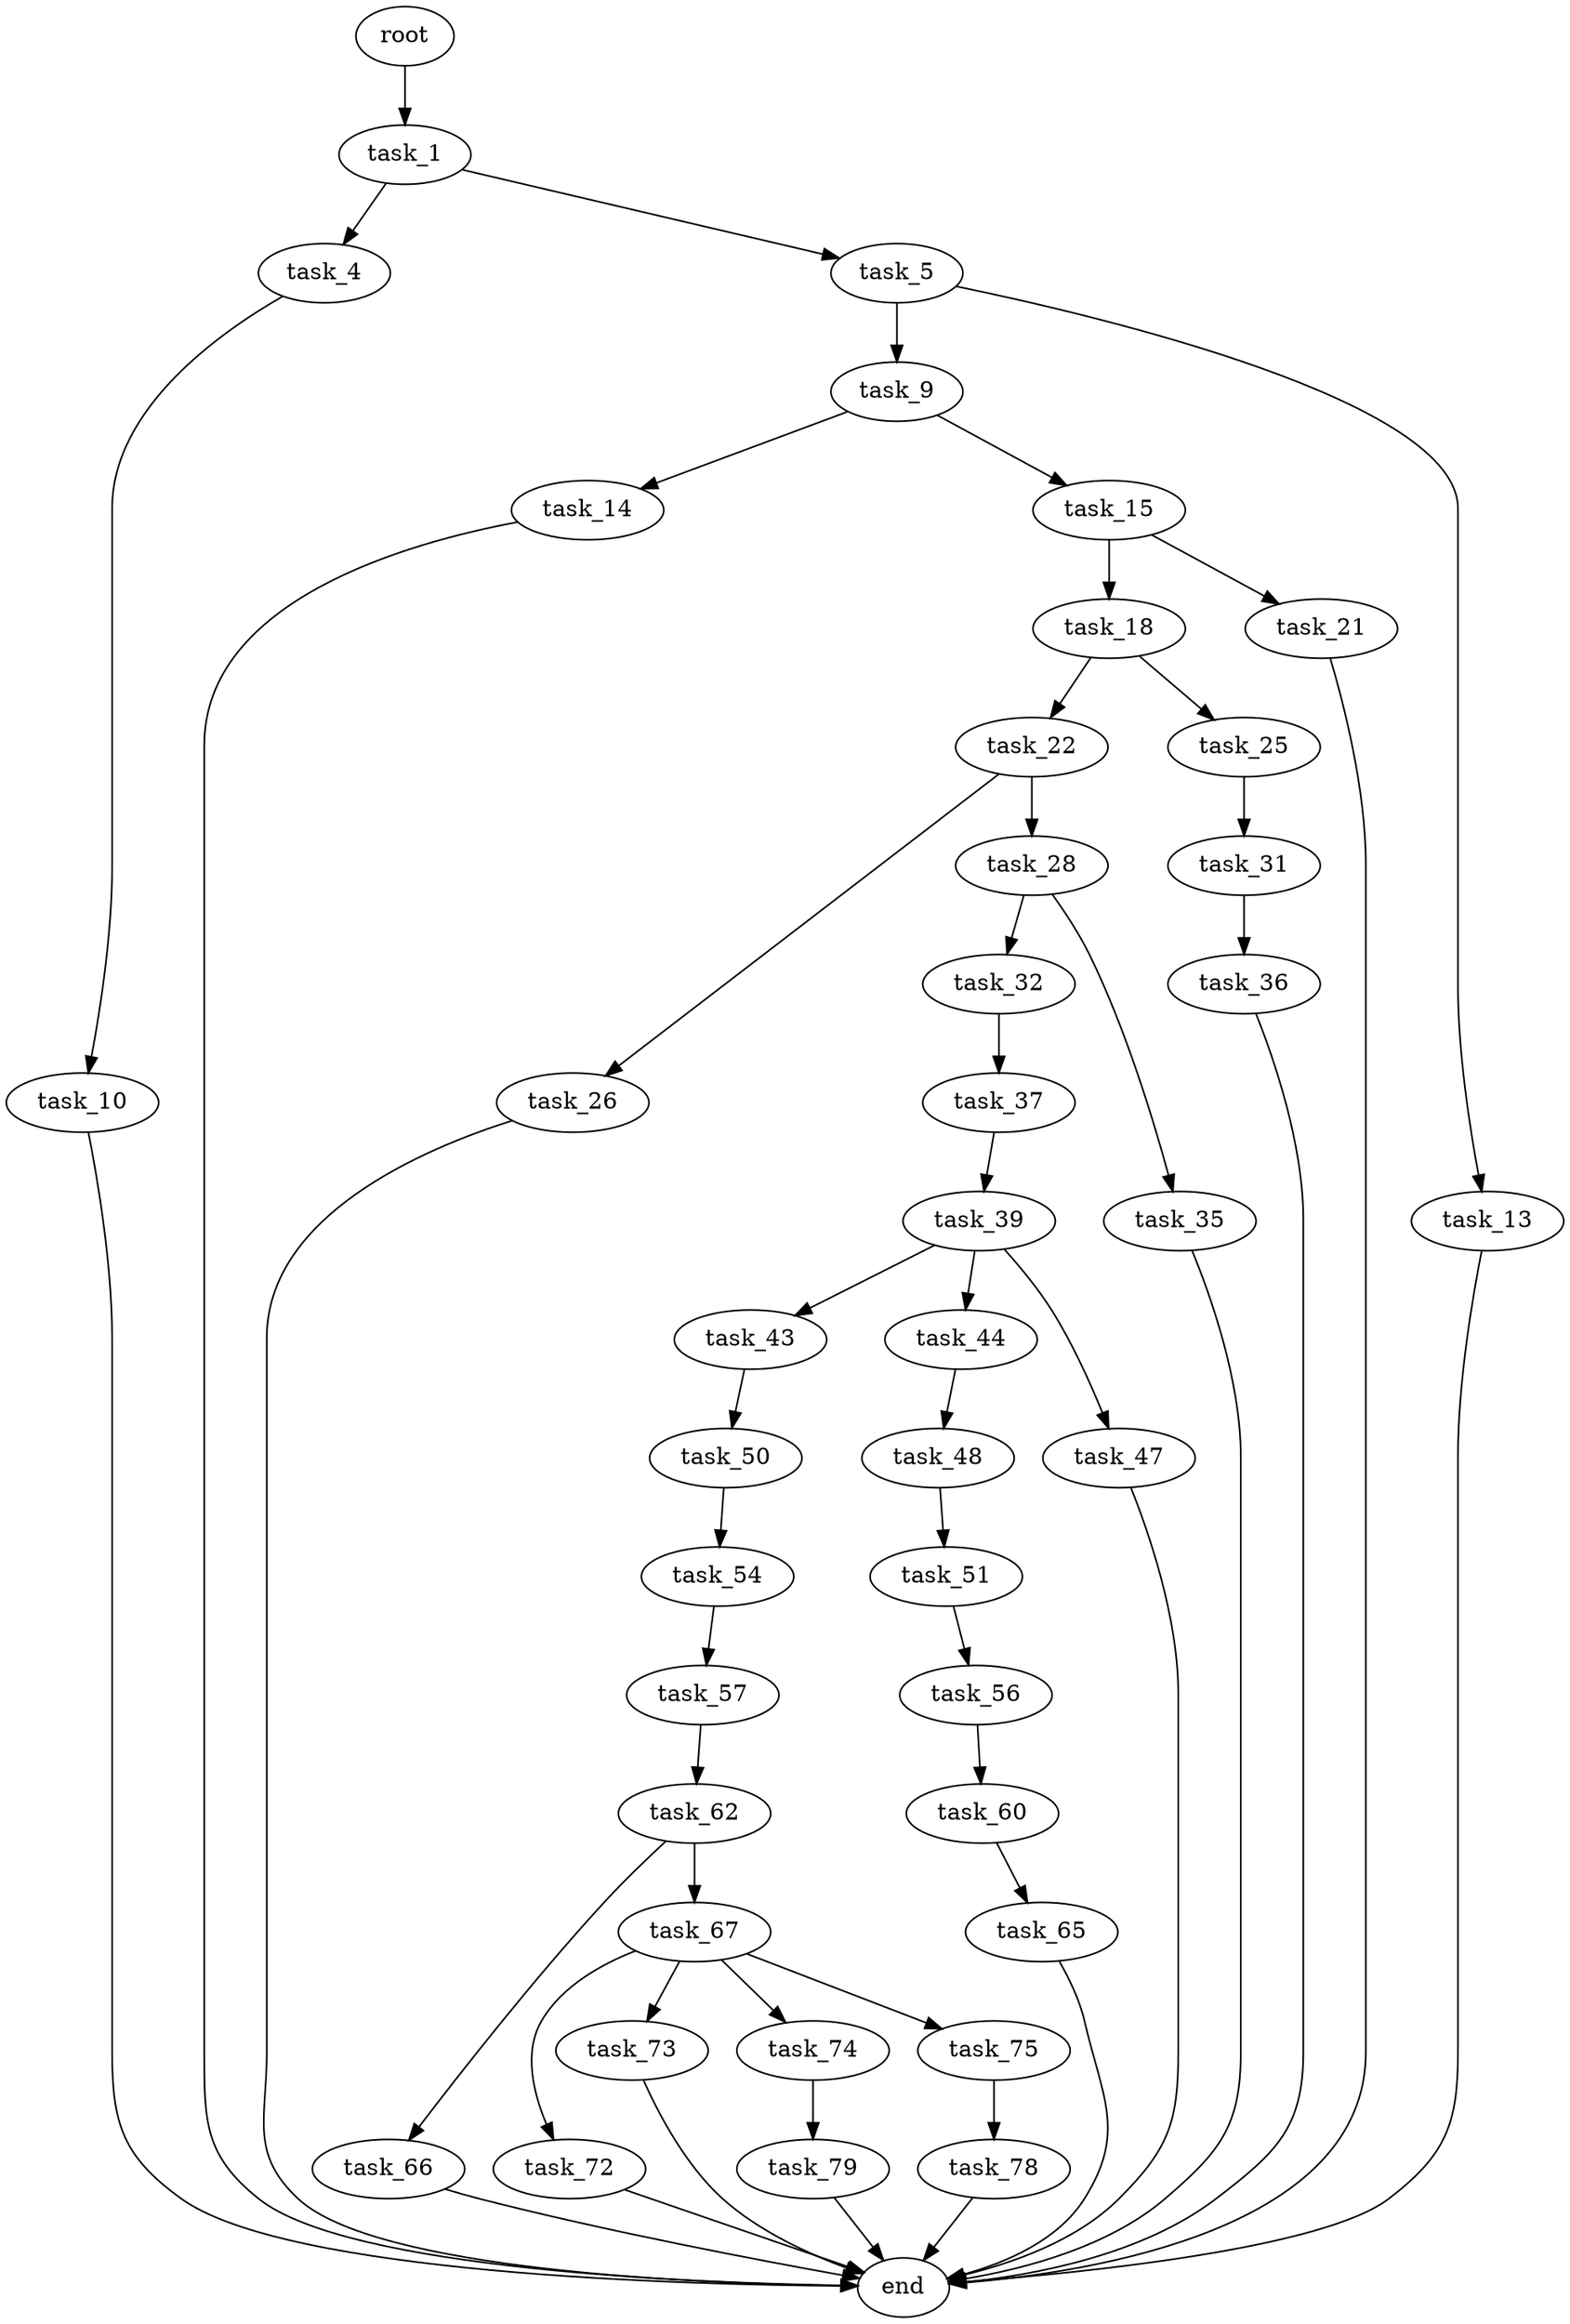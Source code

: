 digraph G {
  root [size="0.000000"];
  task_1 [size="348453448553.000000"];
  task_4 [size="7727488567.000000"];
  task_5 [size="3578182777.000000"];
  task_10 [size="134217728000.000000"];
  task_9 [size="24161799972.000000"];
  task_13 [size="2017664780.000000"];
  task_14 [size="28991029248.000000"];
  task_15 [size="416209675440.000000"];
  end [size="0.000000"];
  task_18 [size="353308742436.000000"];
  task_21 [size="23532430856.000000"];
  task_22 [size="1073741824000.000000"];
  task_25 [size="34637232250.000000"];
  task_26 [size="1073741824000.000000"];
  task_28 [size="8589934592.000000"];
  task_31 [size="22766479588.000000"];
  task_32 [size="54593035507.000000"];
  task_35 [size="10928835788.000000"];
  task_36 [size="5594437550.000000"];
  task_37 [size="799358825064.000000"];
  task_39 [size="1475451450.000000"];
  task_43 [size="231928233984.000000"];
  task_44 [size="237613002370.000000"];
  task_47 [size="12940630672.000000"];
  task_50 [size="887045820492.000000"];
  task_48 [size="8589934592.000000"];
  task_51 [size="27665396518.000000"];
  task_54 [size="843174249448.000000"];
  task_56 [size="43949673658.000000"];
  task_57 [size="827069762.000000"];
  task_60 [size="514746363872.000000"];
  task_62 [size="10832554902.000000"];
  task_65 [size="149495090748.000000"];
  task_66 [size="524683118539.000000"];
  task_67 [size="10678416350.000000"];
  task_72 [size="38079174941.000000"];
  task_73 [size="41113613697.000000"];
  task_74 [size="17299783568.000000"];
  task_75 [size="5519595988.000000"];
  task_79 [size="4307402498.000000"];
  task_78 [size="6212585675.000000"];

  root -> task_1 [size="1.000000"];
  task_1 -> task_4 [size="838860800.000000"];
  task_1 -> task_5 [size="838860800.000000"];
  task_4 -> task_10 [size="134217728.000000"];
  task_5 -> task_9 [size="75497472.000000"];
  task_5 -> task_13 [size="75497472.000000"];
  task_10 -> end [size="1.000000"];
  task_9 -> task_14 [size="838860800.000000"];
  task_9 -> task_15 [size="838860800.000000"];
  task_13 -> end [size="1.000000"];
  task_14 -> end [size="1.000000"];
  task_15 -> task_18 [size="536870912.000000"];
  task_15 -> task_21 [size="536870912.000000"];
  task_18 -> task_22 [size="536870912.000000"];
  task_18 -> task_25 [size="536870912.000000"];
  task_21 -> end [size="1.000000"];
  task_22 -> task_26 [size="838860800.000000"];
  task_22 -> task_28 [size="838860800.000000"];
  task_25 -> task_31 [size="33554432.000000"];
  task_26 -> end [size="1.000000"];
  task_28 -> task_32 [size="33554432.000000"];
  task_28 -> task_35 [size="33554432.000000"];
  task_31 -> task_36 [size="33554432.000000"];
  task_32 -> task_37 [size="75497472.000000"];
  task_35 -> end [size="1.000000"];
  task_36 -> end [size="1.000000"];
  task_37 -> task_39 [size="679477248.000000"];
  task_39 -> task_43 [size="33554432.000000"];
  task_39 -> task_44 [size="33554432.000000"];
  task_39 -> task_47 [size="33554432.000000"];
  task_43 -> task_50 [size="301989888.000000"];
  task_44 -> task_48 [size="411041792.000000"];
  task_47 -> end [size="1.000000"];
  task_50 -> task_54 [size="536870912.000000"];
  task_48 -> task_51 [size="33554432.000000"];
  task_51 -> task_56 [size="536870912.000000"];
  task_54 -> task_57 [size="679477248.000000"];
  task_56 -> task_60 [size="33554432.000000"];
  task_57 -> task_62 [size="33554432.000000"];
  task_60 -> task_65 [size="536870912.000000"];
  task_62 -> task_66 [size="301989888.000000"];
  task_62 -> task_67 [size="301989888.000000"];
  task_65 -> end [size="1.000000"];
  task_66 -> end [size="1.000000"];
  task_67 -> task_72 [size="33554432.000000"];
  task_67 -> task_73 [size="33554432.000000"];
  task_67 -> task_74 [size="33554432.000000"];
  task_67 -> task_75 [size="33554432.000000"];
  task_72 -> end [size="1.000000"];
  task_73 -> end [size="1.000000"];
  task_74 -> task_79 [size="75497472.000000"];
  task_75 -> task_78 [size="536870912.000000"];
  task_79 -> end [size="1.000000"];
  task_78 -> end [size="1.000000"];
}
